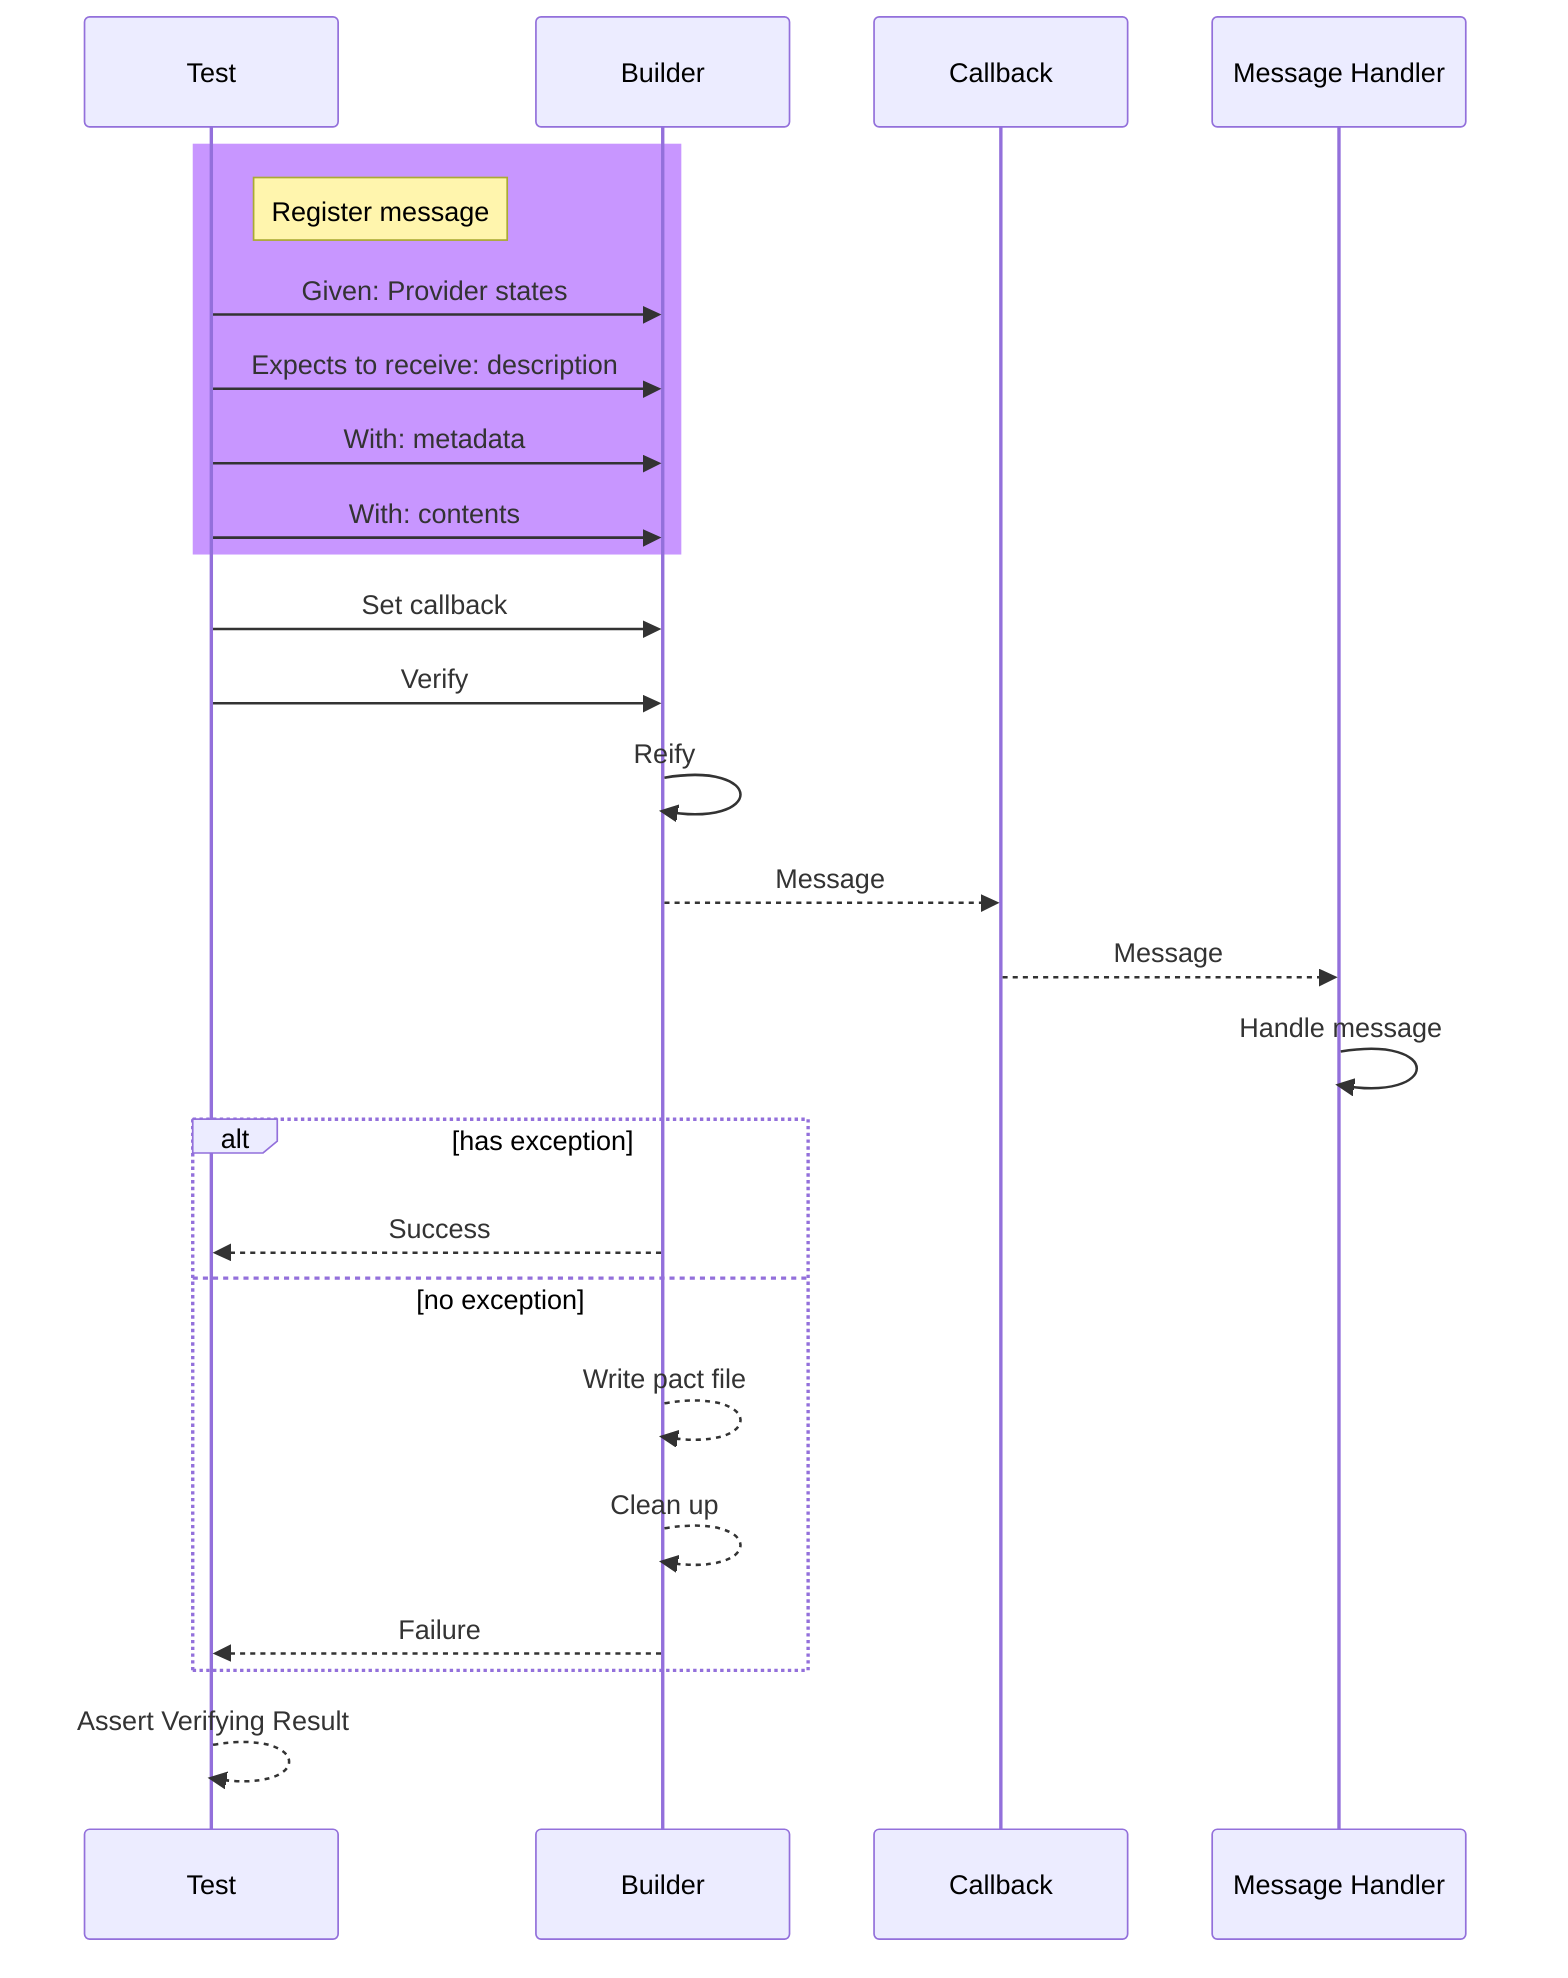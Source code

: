 sequenceDiagram
    rect rgb(200, 150, 255)
    note right of Test: Register message
    Test->>Builder: Given: Provider states
    Test->>Builder: Expects to receive: description
    Test->>Builder: With: metadata
    Test->>Builder: With: contents
    end
    Test->>Builder: Set callback
    Test->>Builder: Verify
    Builder->>Builder: Reify
    Builder-->>Callback: Message
    Callback-->>Message Handler: Message
    Message Handler->>Message Handler: Handle message
    alt has exception
        Builder-->>Test: Success
    else no exception
        Builder-->>Builder: Write pact file
        Builder-->>Builder: Clean up
        Builder-->>Test: Failure
    end
    Test-->>Test: Assert Verifying Result